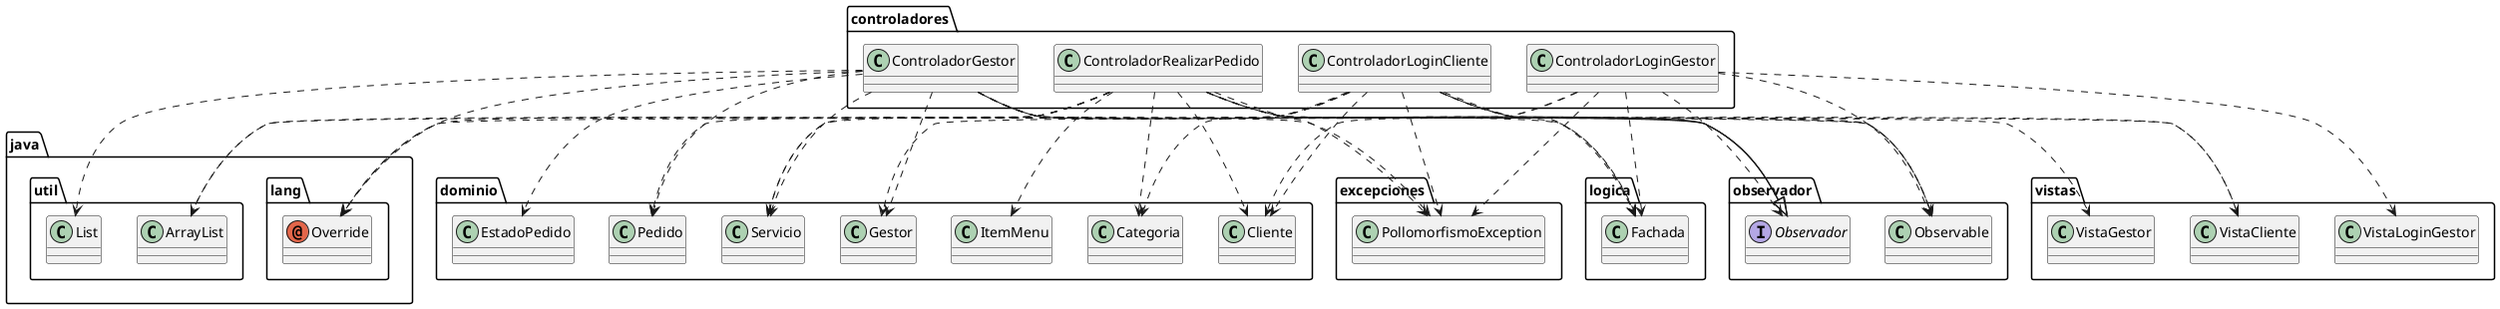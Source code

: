 @startuml
annotation java.lang.Override
class controladores.ControladorGestor
class controladores.ControladorLoginCliente
class controladores.ControladorLoginGestor
class controladores.ControladorRealizarPedido
class dominio.Categoria
class dominio.Cliente
class dominio.EstadoPedido
class dominio.Gestor
class dominio.ItemMenu
class dominio.Pedido
class dominio.Servicio
class excepciones.PollomorfismoException
class java.util.ArrayList
class java.util.List
class logica.Fachada
class observador.Observable
class vistas.VistaCliente
class vistas.VistaGestor
class vistas.VistaLoginGestor
interface observador.Observador
controladores.ControladorGestor ..> java.lang.Override
controladores.ControladorGestor ..> dominio.EstadoPedido
controladores.ControladorGestor ..> dominio.Gestor
controladores.ControladorGestor ..> dominio.Pedido
controladores.ControladorGestor ..> dominio.Servicio
controladores.ControladorGestor ..> excepciones.PollomorfismoException
controladores.ControladorGestor ..> java.util.List
controladores.ControladorGestor ..> logica.Fachada
controladores.ControladorGestor ..> observador.Observable
controladores.ControladorGestor ..> vistas.VistaGestor
controladores.ControladorGestor --|> observador.Observador
controladores.ControladorLoginCliente ..> java.lang.Override
controladores.ControladorLoginCliente ..> dominio.Categoria
controladores.ControladorLoginCliente ..> dominio.Cliente
controladores.ControladorLoginCliente ..> dominio.Servicio
controladores.ControladorLoginCliente ..> excepciones.PollomorfismoException
controladores.ControladorLoginCliente ..> java.util.ArrayList
controladores.ControladorLoginCliente ..> logica.Fachada
controladores.ControladorLoginCliente ..> observador.Observable
controladores.ControladorLoginCliente ..> vistas.VistaCliente
controladores.ControladorLoginCliente --|> observador.Observador
controladores.ControladorLoginGestor ..> dominio.Cliente
controladores.ControladorLoginGestor ..> dominio.Gestor
controladores.ControladorLoginGestor ..> excepciones.PollomorfismoException
controladores.ControladorLoginGestor ..> logica.Fachada
controladores.ControladorLoginGestor ..> observador.Observable
controladores.ControladorLoginGestor ..> vistas.VistaLoginGestor
controladores.ControladorLoginGestor ..> observador.Observador
controladores.ControladorRealizarPedido ..> java.lang.Override
controladores.ControladorRealizarPedido ..> dominio.Categoria
controladores.ControladorRealizarPedido ..> dominio.Cliente
controladores.ControladorRealizarPedido ..> dominio.ItemMenu
controladores.ControladorRealizarPedido ..> dominio.Pedido
controladores.ControladorRealizarPedido ..> dominio.Servicio
controladores.ControladorRealizarPedido ..> excepciones.PollomorfismoException
controladores.ControladorRealizarPedido ..> java.util.ArrayList
controladores.ControladorRealizarPedido ..> logica.Fachada
controladores.ControladorRealizarPedido ..> observador.Observable
controladores.ControladorRealizarPedido ..> vistas.VistaCliente
controladores.ControladorRealizarPedido --|> observador.Observador
@enduml